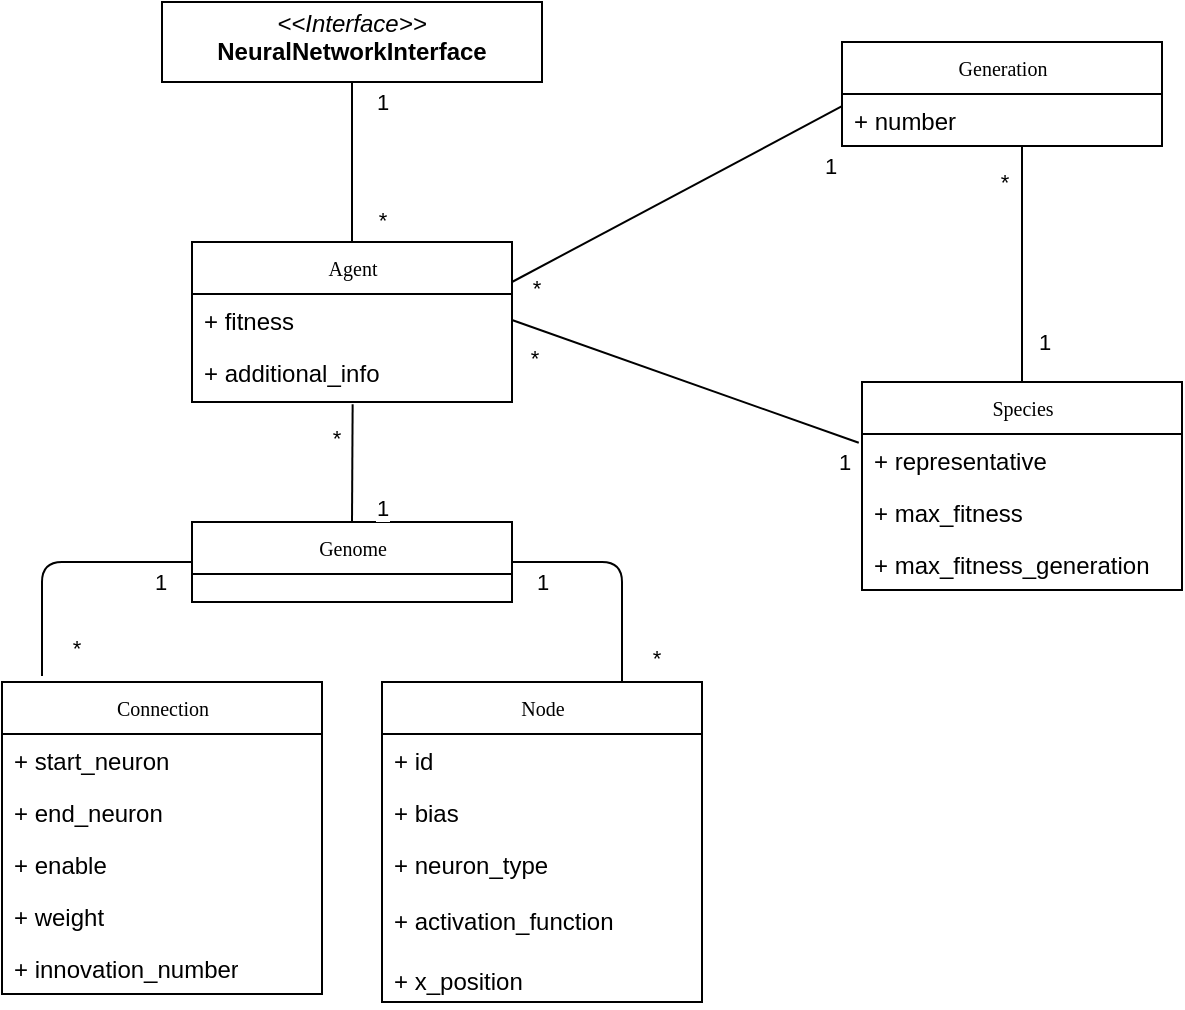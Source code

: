 <mxfile version="13.7.7" type="device" pages="2"><diagram name="class_diagramm" id="c4acf3e9-155e-7222-9cf6-157b1a14988f"><mxGraphModel dx="2062" dy="1060" grid="1" gridSize="10" guides="1" tooltips="1" connect="1" arrows="1" fold="1" page="1" pageScale="1" pageWidth="850" pageHeight="1100" background="#ffffff" math="0" shadow="0"><root><mxCell id="0"/><mxCell id="1" parent="0"/><mxCell id="I3ilSna2hqJPhcywHFN8-8" value="Connection" style="swimlane;html=1;fontStyle=0;childLayout=stackLayout;horizontal=1;startSize=26;fillColor=none;horizontalStack=0;resizeParent=1;resizeLast=0;collapsible=1;marginBottom=0;swimlaneFillColor=#ffffff;rounded=0;shadow=0;comic=0;labelBackgroundColor=none;strokeWidth=1;fontFamily=Verdana;fontSize=10;align=center;" vertex="1" parent="1"><mxGeometry x="20" y="350" width="160" height="156" as="geometry"/></mxCell><mxCell id="I3ilSna2hqJPhcywHFN8-9" value="+ start_neuron&lt;br&gt;" style="text;html=1;strokeColor=none;fillColor=none;align=left;verticalAlign=top;spacingLeft=4;spacingRight=4;whiteSpace=wrap;overflow=hidden;rotatable=0;points=[[0,0.5],[1,0.5]];portConstraint=eastwest;" vertex="1" parent="I3ilSna2hqJPhcywHFN8-8"><mxGeometry y="26" width="160" height="26" as="geometry"/></mxCell><mxCell id="I3ilSna2hqJPhcywHFN8-10" value="+ end_neuron" style="text;html=1;strokeColor=none;fillColor=none;align=left;verticalAlign=top;spacingLeft=4;spacingRight=4;whiteSpace=wrap;overflow=hidden;rotatable=0;points=[[0,0.5],[1,0.5]];portConstraint=eastwest;" vertex="1" parent="I3ilSna2hqJPhcywHFN8-8"><mxGeometry y="52" width="160" height="26" as="geometry"/></mxCell><mxCell id="I3ilSna2hqJPhcywHFN8-28" value="+ enable" style="text;html=1;strokeColor=none;fillColor=none;align=left;verticalAlign=top;spacingLeft=4;spacingRight=4;whiteSpace=wrap;overflow=hidden;rotatable=0;points=[[0,0.5],[1,0.5]];portConstraint=eastwest;" vertex="1" parent="I3ilSna2hqJPhcywHFN8-8"><mxGeometry y="78" width="160" height="26" as="geometry"/></mxCell><mxCell id="I3ilSna2hqJPhcywHFN8-29" value="+ weight" style="text;html=1;strokeColor=none;fillColor=none;align=left;verticalAlign=top;spacingLeft=4;spacingRight=4;whiteSpace=wrap;overflow=hidden;rotatable=0;points=[[0,0.5],[1,0.5]];portConstraint=eastwest;" vertex="1" parent="I3ilSna2hqJPhcywHFN8-8"><mxGeometry y="104" width="160" height="26" as="geometry"/></mxCell><mxCell id="I3ilSna2hqJPhcywHFN8-30" value="+ innovation_number" style="text;html=1;strokeColor=none;fillColor=none;align=left;verticalAlign=top;spacingLeft=4;spacingRight=4;whiteSpace=wrap;overflow=hidden;rotatable=0;points=[[0,0.5],[1,0.5]];portConstraint=eastwest;" vertex="1" parent="I3ilSna2hqJPhcywHFN8-8"><mxGeometry y="130" width="160" height="26" as="geometry"/></mxCell><mxCell id="I3ilSna2hqJPhcywHFN8-11" value="Node" style="swimlane;html=1;fontStyle=0;childLayout=stackLayout;horizontal=1;startSize=26;fillColor=none;horizontalStack=0;resizeParent=1;resizeLast=0;collapsible=1;marginBottom=0;swimlaneFillColor=#ffffff;rounded=0;shadow=0;comic=0;labelBackgroundColor=none;strokeWidth=1;fontFamily=Verdana;fontSize=10;align=center;" vertex="1" parent="1"><mxGeometry x="210" y="350" width="160" height="160" as="geometry"/></mxCell><mxCell id="I3ilSna2hqJPhcywHFN8-27" value="+ id" style="text;html=1;strokeColor=none;fillColor=none;align=left;verticalAlign=top;spacingLeft=4;spacingRight=4;whiteSpace=wrap;overflow=hidden;rotatable=0;points=[[0,0.5],[1,0.5]];portConstraint=eastwest;" vertex="1" parent="I3ilSna2hqJPhcywHFN8-11"><mxGeometry y="26" width="160" height="26" as="geometry"/></mxCell><mxCell id="I3ilSna2hqJPhcywHFN8-12" value="+ bias" style="text;html=1;strokeColor=none;fillColor=none;align=left;verticalAlign=top;spacingLeft=4;spacingRight=4;whiteSpace=wrap;overflow=hidden;rotatable=0;points=[[0,0.5],[1,0.5]];portConstraint=eastwest;" vertex="1" parent="I3ilSna2hqJPhcywHFN8-11"><mxGeometry y="52" width="160" height="26" as="geometry"/></mxCell><mxCell id="I3ilSna2hqJPhcywHFN8-13" value="+ neuron_type" style="text;html=1;strokeColor=none;fillColor=none;align=left;verticalAlign=top;spacingLeft=4;spacingRight=4;whiteSpace=wrap;overflow=hidden;rotatable=0;points=[[0,0.5],[1,0.5]];portConstraint=eastwest;" vertex="1" parent="I3ilSna2hqJPhcywHFN8-11"><mxGeometry y="78" width="160" height="28" as="geometry"/></mxCell><mxCell id="I3ilSna2hqJPhcywHFN8-25" value="+ activation_function&lt;br&gt;" style="text;html=1;strokeColor=none;fillColor=none;align=left;verticalAlign=top;spacingLeft=4;spacingRight=4;whiteSpace=wrap;overflow=hidden;rotatable=0;points=[[0,0.5],[1,0.5]];portConstraint=eastwest;" vertex="1" parent="I3ilSna2hqJPhcywHFN8-11"><mxGeometry y="106" width="160" height="30" as="geometry"/></mxCell><mxCell id="I3ilSna2hqJPhcywHFN8-26" value="+ x_position" style="text;html=1;strokeColor=none;fillColor=none;align=left;verticalAlign=top;spacingLeft=4;spacingRight=4;whiteSpace=wrap;overflow=hidden;rotatable=0;points=[[0,0.5],[1,0.5]];portConstraint=eastwest;" vertex="1" parent="I3ilSna2hqJPhcywHFN8-11"><mxGeometry y="136" width="160" height="24" as="geometry"/></mxCell><mxCell id="I3ilSna2hqJPhcywHFN8-1" value="Genome" style="swimlane;html=1;fontStyle=0;childLayout=stackLayout;horizontal=1;startSize=26;fillColor=none;horizontalStack=0;resizeParent=1;resizeLast=0;collapsible=1;marginBottom=0;swimlaneFillColor=#ffffff;rounded=0;shadow=0;comic=0;labelBackgroundColor=none;strokeWidth=1;fontFamily=Verdana;fontSize=10;align=center;" vertex="1" parent="1"><mxGeometry x="115" y="270" width="160" height="40" as="geometry"/></mxCell><mxCell id="17acba5748e5396b-20" value="Agent" style="swimlane;html=1;fontStyle=0;childLayout=stackLayout;horizontal=1;startSize=26;fillColor=none;horizontalStack=0;resizeParent=1;resizeLast=0;collapsible=1;marginBottom=0;swimlaneFillColor=#ffffff;rounded=0;shadow=0;comic=0;labelBackgroundColor=none;strokeWidth=1;fontFamily=Verdana;fontSize=10;align=center;" parent="1" vertex="1"><mxGeometry x="115" y="130" width="160" height="80" as="geometry"/></mxCell><mxCell id="17acba5748e5396b-21" value="+ fitness" style="text;html=1;strokeColor=none;fillColor=none;align=left;verticalAlign=top;spacingLeft=4;spacingRight=4;whiteSpace=wrap;overflow=hidden;rotatable=0;points=[[0,0.5],[1,0.5]];portConstraint=eastwest;" parent="17acba5748e5396b-20" vertex="1"><mxGeometry y="26" width="160" height="26" as="geometry"/></mxCell><mxCell id="17acba5748e5396b-24" value="+ additional_info&lt;br&gt;" style="text;html=1;strokeColor=none;fillColor=none;align=left;verticalAlign=top;spacingLeft=4;spacingRight=4;whiteSpace=wrap;overflow=hidden;rotatable=0;points=[[0,0.5],[1,0.5]];portConstraint=eastwest;" parent="17acba5748e5396b-20" vertex="1"><mxGeometry y="52" width="160" height="26" as="geometry"/></mxCell><mxCell id="I3ilSna2hqJPhcywHFN8-5" value="Generation" style="swimlane;html=1;fontStyle=0;childLayout=stackLayout;horizontal=1;startSize=26;fillColor=none;horizontalStack=0;resizeParent=1;resizeLast=0;collapsible=1;marginBottom=0;swimlaneFillColor=#ffffff;rounded=0;shadow=0;comic=0;labelBackgroundColor=none;strokeWidth=1;fontFamily=Verdana;fontSize=10;align=center;" vertex="1" parent="1"><mxGeometry x="440" y="30" width="160" height="52" as="geometry"/></mxCell><mxCell id="I3ilSna2hqJPhcywHFN8-6" value="+ number" style="text;html=1;strokeColor=none;fillColor=none;align=left;verticalAlign=top;spacingLeft=4;spacingRight=4;whiteSpace=wrap;overflow=hidden;rotatable=0;points=[[0,0.5],[1,0.5]];portConstraint=eastwest;" vertex="1" parent="I3ilSna2hqJPhcywHFN8-5"><mxGeometry y="26" width="160" height="26" as="geometry"/></mxCell><mxCell id="I3ilSna2hqJPhcywHFN8-34" value="Species" style="swimlane;html=1;fontStyle=0;childLayout=stackLayout;horizontal=1;startSize=26;fillColor=none;horizontalStack=0;resizeParent=1;resizeLast=0;collapsible=1;marginBottom=0;swimlaneFillColor=#ffffff;rounded=0;shadow=0;comic=0;labelBackgroundColor=none;strokeWidth=1;fontFamily=Verdana;fontSize=10;align=center;" vertex="1" parent="1"><mxGeometry x="450" y="200" width="160" height="104" as="geometry"/></mxCell><mxCell id="I3ilSna2hqJPhcywHFN8-35" value="+ representative" style="text;html=1;strokeColor=none;fillColor=none;align=left;verticalAlign=top;spacingLeft=4;spacingRight=4;whiteSpace=wrap;overflow=hidden;rotatable=0;points=[[0,0.5],[1,0.5]];portConstraint=eastwest;" vertex="1" parent="I3ilSna2hqJPhcywHFN8-34"><mxGeometry y="26" width="160" height="26" as="geometry"/></mxCell><mxCell id="I3ilSna2hqJPhcywHFN8-46" value="+ max_fitness" style="text;html=1;strokeColor=none;fillColor=none;align=left;verticalAlign=top;spacingLeft=4;spacingRight=4;whiteSpace=wrap;overflow=hidden;rotatable=0;points=[[0,0.5],[1,0.5]];portConstraint=eastwest;" vertex="1" parent="I3ilSna2hqJPhcywHFN8-34"><mxGeometry y="52" width="160" height="26" as="geometry"/></mxCell><mxCell id="I3ilSna2hqJPhcywHFN8-47" value="+ max_fitness_generation" style="text;html=1;strokeColor=none;fillColor=none;align=left;verticalAlign=top;spacingLeft=4;spacingRight=4;whiteSpace=wrap;overflow=hidden;rotatable=0;points=[[0,0.5],[1,0.5]];portConstraint=eastwest;" vertex="1" parent="I3ilSna2hqJPhcywHFN8-34"><mxGeometry y="78" width="160" height="26" as="geometry"/></mxCell><mxCell id="5d2195bd80daf111-15" value="&lt;p style=&quot;margin: 0px ; margin-top: 4px ; text-align: center&quot;&gt;&lt;i&gt;&amp;lt;&amp;lt;Interface&amp;gt;&amp;gt;&lt;/i&gt;&lt;br&gt;&lt;b&gt;NeuralNetworkInterface&lt;/b&gt;&lt;/p&gt;&lt;p style=&quot;margin: 0px ; margin-left: 4px&quot;&gt;&lt;span&gt;&amp;nbsp;&lt;/span&gt;&lt;br&gt;&lt;/p&gt;" style="verticalAlign=top;align=left;overflow=fill;fontSize=12;fontFamily=Helvetica;html=1;rounded=0;shadow=0;comic=0;labelBackgroundColor=none;strokeWidth=1" parent="1" vertex="1"><mxGeometry x="100" y="10" width="190" height="40" as="geometry"/></mxCell><mxCell id="I3ilSna2hqJPhcywHFN8-15" value="" style="endArrow=none;html=1;entryX=0;entryY=0.5;entryDx=0;entryDy=0;" edge="1" parent="1" target="I3ilSna2hqJPhcywHFN8-1"><mxGeometry width="50" height="50" relative="1" as="geometry"><mxPoint x="40" y="347" as="sourcePoint"/><mxPoint x="470" y="250" as="targetPoint"/><Array as="points"><mxPoint x="40" y="290"/></Array></mxGeometry></mxCell><mxCell id="I3ilSna2hqJPhcywHFN8-16" value="*" style="edgeLabel;html=1;align=center;verticalAlign=middle;resizable=0;points=[];" vertex="1" connectable="0" parent="I3ilSna2hqJPhcywHFN8-15"><mxGeometry x="-0.788" y="-2" relative="1" as="geometry"><mxPoint x="15.14" as="offset"/></mxGeometry></mxCell><mxCell id="I3ilSna2hqJPhcywHFN8-17" value="1" style="edgeLabel;html=1;align=center;verticalAlign=middle;resizable=0;points=[];" vertex="1" connectable="0" parent="I3ilSna2hqJPhcywHFN8-15"><mxGeometry x="0.727" y="-1" relative="1" as="geometry"><mxPoint x="1.48" y="9" as="offset"/></mxGeometry></mxCell><mxCell id="I3ilSna2hqJPhcywHFN8-18" value="" style="endArrow=none;html=1;exitX=0.75;exitY=0;exitDx=0;exitDy=0;entryX=1;entryY=0.5;entryDx=0;entryDy=0;" edge="1" parent="1" source="I3ilSna2hqJPhcywHFN8-11" target="I3ilSna2hqJPhcywHFN8-1"><mxGeometry width="50" height="50" relative="1" as="geometry"><mxPoint x="243.2" y="350.0" as="sourcePoint"/><mxPoint x="180" y="150" as="targetPoint"/><Array as="points"><mxPoint x="330" y="290"/></Array></mxGeometry></mxCell><mxCell id="I3ilSna2hqJPhcywHFN8-19" value="*" style="edgeLabel;html=1;align=center;verticalAlign=middle;resizable=0;points=[];" vertex="1" connectable="0" parent="I3ilSna2hqJPhcywHFN8-18"><mxGeometry x="-0.788" y="-2" relative="1" as="geometry"><mxPoint x="15.14" as="offset"/></mxGeometry></mxCell><mxCell id="I3ilSna2hqJPhcywHFN8-20" value="1" style="edgeLabel;html=1;align=center;verticalAlign=middle;resizable=0;points=[];" vertex="1" connectable="0" parent="I3ilSna2hqJPhcywHFN8-18"><mxGeometry x="0.727" y="-1" relative="1" as="geometry"><mxPoint x="-0.69" y="11" as="offset"/></mxGeometry></mxCell><mxCell id="I3ilSna2hqJPhcywHFN8-21" value="" style="endArrow=none;html=1;entryX=0.5;entryY=0;entryDx=0;entryDy=0;exitX=0.502;exitY=1.118;exitDx=0;exitDy=0;exitPerimeter=0;" edge="1" parent="1" source="17acba5748e5396b-24" target="I3ilSna2hqJPhcywHFN8-1"><mxGeometry width="50" height="50" relative="1" as="geometry"><mxPoint x="530" y="210" as="sourcePoint"/><mxPoint x="250.0" y="159.0" as="targetPoint"/></mxGeometry></mxCell><mxCell id="I3ilSna2hqJPhcywHFN8-22" value="*" style="edgeLabel;html=1;align=center;verticalAlign=middle;resizable=0;points=[];" vertex="1" connectable="0" parent="I3ilSna2hqJPhcywHFN8-21"><mxGeometry x="-0.788" y="-2" relative="1" as="geometry"><mxPoint x="-6.96" y="10.66" as="offset"/></mxGeometry></mxCell><mxCell id="I3ilSna2hqJPhcywHFN8-23" value="1" style="edgeLabel;html=1;align=center;verticalAlign=middle;resizable=0;points=[];" vertex="1" connectable="0" parent="I3ilSna2hqJPhcywHFN8-21"><mxGeometry x="0.727" y="-1" relative="1" as="geometry"><mxPoint x="15.96" y="0.66" as="offset"/></mxGeometry></mxCell><mxCell id="I3ilSna2hqJPhcywHFN8-31" value="" style="endArrow=none;html=1;entryX=0.5;entryY=1;entryDx=0;entryDy=0;exitX=0.5;exitY=0;exitDx=0;exitDy=0;" edge="1" parent="1" source="17acba5748e5396b-20" target="5d2195bd80daf111-15"><mxGeometry width="50" height="50" relative="1" as="geometry"><mxPoint x="420" y="300" as="sourcePoint"/><mxPoint x="470" y="250" as="targetPoint"/></mxGeometry></mxCell><mxCell id="I3ilSna2hqJPhcywHFN8-32" value="*" style="edgeLabel;html=1;align=center;verticalAlign=middle;resizable=0;points=[];" vertex="1" connectable="0" parent="I3ilSna2hqJPhcywHFN8-31"><mxGeometry x="-0.716" y="-1" relative="1" as="geometry"><mxPoint x="14" as="offset"/></mxGeometry></mxCell><mxCell id="I3ilSna2hqJPhcywHFN8-33" value="1" style="edgeLabel;html=1;align=center;verticalAlign=middle;resizable=0;points=[];" vertex="1" connectable="0" parent="I3ilSna2hqJPhcywHFN8-31"><mxGeometry x="0.749" y="-1" relative="1" as="geometry"><mxPoint x="14" as="offset"/></mxGeometry></mxCell><mxCell id="I3ilSna2hqJPhcywHFN8-36" value="" style="endArrow=none;html=1;entryX=-0.01;entryY=0.168;entryDx=0;entryDy=0;exitX=1;exitY=0.5;exitDx=0;exitDy=0;entryPerimeter=0;" edge="1" parent="1" source="17acba5748e5396b-21" target="I3ilSna2hqJPhcywHFN8-35"><mxGeometry width="50" height="50" relative="1" as="geometry"><mxPoint x="350.32" y="159.998" as="sourcePoint"/><mxPoint x="350" y="218.93" as="targetPoint"/></mxGeometry></mxCell><mxCell id="I3ilSna2hqJPhcywHFN8-37" value="*" style="edgeLabel;html=1;align=center;verticalAlign=middle;resizable=0;points=[];" vertex="1" connectable="0" parent="I3ilSna2hqJPhcywHFN8-36"><mxGeometry x="-0.788" y="-2" relative="1" as="geometry"><mxPoint x="-6.96" y="10.66" as="offset"/></mxGeometry></mxCell><mxCell id="I3ilSna2hqJPhcywHFN8-38" value="1" style="edgeLabel;html=1;align=center;verticalAlign=middle;resizable=0;points=[];" vertex="1" connectable="0" parent="I3ilSna2hqJPhcywHFN8-36"><mxGeometry x="0.727" y="-1" relative="1" as="geometry"><mxPoint x="15.96" y="17.14" as="offset"/></mxGeometry></mxCell><mxCell id="I3ilSna2hqJPhcywHFN8-40" value="" style="endArrow=none;html=1;entryX=0.5;entryY=0;entryDx=0;entryDy=0;" edge="1" parent="1" target="I3ilSna2hqJPhcywHFN8-34"><mxGeometry width="50" height="50" relative="1" as="geometry"><mxPoint x="530" y="82" as="sourcePoint"/><mxPoint x="458.4" y="240.368" as="targetPoint"/></mxGeometry></mxCell><mxCell id="I3ilSna2hqJPhcywHFN8-41" value="*" style="edgeLabel;html=1;align=center;verticalAlign=middle;resizable=0;points=[];" vertex="1" connectable="0" parent="I3ilSna2hqJPhcywHFN8-40"><mxGeometry x="-0.788" y="-2" relative="1" as="geometry"><mxPoint x="-6.96" y="5.42" as="offset"/></mxGeometry></mxCell><mxCell id="I3ilSna2hqJPhcywHFN8-42" value="1" style="edgeLabel;html=1;align=center;verticalAlign=middle;resizable=0;points=[];" vertex="1" connectable="0" parent="I3ilSna2hqJPhcywHFN8-40"><mxGeometry x="0.727" y="-1" relative="1" as="geometry"><mxPoint x="11.51" y="-4.15" as="offset"/></mxGeometry></mxCell><mxCell id="I3ilSna2hqJPhcywHFN8-43" value="" style="endArrow=none;html=1;entryX=0;entryY=0.235;entryDx=0;entryDy=0;exitX=1;exitY=0.25;exitDx=0;exitDy=0;entryPerimeter=0;" edge="1" parent="1" source="17acba5748e5396b-20" target="I3ilSna2hqJPhcywHFN8-6"><mxGeometry width="50" height="50" relative="1" as="geometry"><mxPoint x="285.0" y="179.0" as="sourcePoint"/><mxPoint x="458.4" y="240.368" as="targetPoint"/></mxGeometry></mxCell><mxCell id="I3ilSna2hqJPhcywHFN8-44" value="*" style="edgeLabel;html=1;align=center;verticalAlign=middle;resizable=0;points=[];" vertex="1" connectable="0" parent="I3ilSna2hqJPhcywHFN8-43"><mxGeometry x="-0.788" y="-2" relative="1" as="geometry"><mxPoint x="-6.96" y="10.66" as="offset"/></mxGeometry></mxCell><mxCell id="I3ilSna2hqJPhcywHFN8-45" value="1" style="edgeLabel;html=1;align=center;verticalAlign=middle;resizable=0;points=[];" vertex="1" connectable="0" parent="I3ilSna2hqJPhcywHFN8-43"><mxGeometry x="0.727" y="-1" relative="1" as="geometry"><mxPoint x="15.96" y="17.14" as="offset"/></mxGeometry></mxCell></root></mxGraphModel></diagram><diagram id="LQvTNatRcsKCt3hl_in9" name="library_interface"><mxGraphModel dx="2062" dy="1060" grid="1" gridSize="10" guides="1" tooltips="1" connect="1" arrows="1" fold="1" page="1" pageScale="1" pageWidth="850" pageHeight="1100" math="0" shadow="0"><root><mxCell id="6yzEGHFGnAu_jI3Cnou4-0"/><mxCell id="6yzEGHFGnAu_jI3Cnou4-1" parent="6yzEGHFGnAu_jI3Cnou4-0"/><mxCell id="khlpAmNcHn9MKzhdoz55-44" value="&lt;p style=&quot;margin: 0px ; margin-top: 4px ; text-align: center&quot;&gt;&lt;i&gt;&amp;lt;&amp;lt;Interface&amp;gt;&amp;gt;&lt;/i&gt;&lt;br&gt;&lt;b&gt;NeatReporter&lt;/b&gt;&lt;/p&gt;&lt;hr size=&quot;1&quot;&gt;&lt;p style=&quot;margin: 0px ; margin-left: 4px&quot;&gt;+ on_initialization()&lt;br&gt;+ on_generation_evaluation_start()&lt;/p&gt;&lt;p style=&quot;margin: 0px ; margin-left: 4px&quot;&gt;+ on_generation_evaluation_end()&lt;/p&gt;&lt;p style=&quot;margin: 0px ; margin-left: 4px&quot;&gt;+ on_agent_evaluation_start()&lt;/p&gt;&lt;p style=&quot;margin: 0px ; margin-left: 4px&quot;&gt;+ on_agent_evaluation_end()&lt;/p&gt;&lt;p style=&quot;margin: 0px ; margin-left: 4px&quot;&gt;+ on_reproduction_start()&lt;/p&gt;&lt;p style=&quot;margin: 0px ; margin-left: 4px&quot;&gt;+ on_reproduction_end()&lt;/p&gt;&lt;p style=&quot;margin: 0px ; margin-left: 4px&quot;&gt;+ on_compose_offspring_start()&lt;/p&gt;&lt;p style=&quot;margin: 0px ; margin-left: 4px&quot;&gt;+ on_compose_offspring_end()&lt;/p&gt;&lt;p style=&quot;margin: 0px ; margin-left: 4px&quot;&gt;+ on_finish()&lt;/p&gt;&lt;p style=&quot;margin: 0px ; margin-left: 4px&quot;&gt;+ on_cleanup()&lt;/p&gt;" style="verticalAlign=top;align=left;overflow=fill;fontSize=12;fontFamily=Helvetica;html=1;" vertex="1" parent="6yzEGHFGnAu_jI3Cnou4-1"><mxGeometry x="392.5" y="150" width="255" height="210" as="geometry"/></mxCell><mxCell id="khlpAmNcHn9MKzhdoz55-45" value="&lt;p style=&quot;margin: 0px ; margin-top: 4px ; text-align: center&quot;&gt;&lt;i&gt;&amp;lt;&amp;lt;Interface&amp;gt;&amp;gt;&lt;/i&gt;&lt;br&gt;&lt;b&gt;NeatOptimizer&lt;/b&gt;&lt;/p&gt;&lt;hr size=&quot;1&quot;&gt;&lt;p style=&quot;margin: 0px ; margin-left: 4px&quot;&gt;+ evaluate()&lt;br&gt;+ add_neat_reporter()&lt;/p&gt;&lt;p style=&quot;margin: 0px ; margin-left: 4px&quot;&gt;+ remove_neat_reporter()&lt;/p&gt;&lt;p style=&quot;margin: 0px ; margin-left: 4px&quot;&gt;+ set_callback()&lt;/p&gt;&lt;p style=&quot;margin: 0px ; margin-left: 4px&quot;&gt;+ remove_callback()&lt;/p&gt;" style="verticalAlign=top;align=left;overflow=fill;fontSize=12;fontFamily=Helvetica;html=1;" vertex="1" parent="6yzEGHFGnAu_jI3Cnou4-1"><mxGeometry x="70" y="300" width="220" height="130" as="geometry"/></mxCell><mxCell id="khlpAmNcHn9MKzhdoz55-46" value="&lt;p style=&quot;margin: 0px ; margin-top: 4px ; text-align: center&quot;&gt;&lt;i&gt;&amp;lt;&amp;lt;Interface&amp;gt;&amp;gt;&lt;/i&gt;&lt;br&gt;&lt;b&gt;NeatOptimizerCallback&lt;/b&gt;&lt;/p&gt;&lt;hr size=&quot;1&quot;&gt;&lt;p style=&quot;margin: 0px ; margin-left: 4px&quot;&gt;&lt;/p&gt;&lt;p style=&quot;margin: 0px ; margin-left: 4px&quot;&gt;+ on_finish()&lt;br&gt;&lt;/p&gt;" style="verticalAlign=top;align=left;overflow=fill;fontSize=12;fontFamily=Helvetica;html=1;" vertex="1" parent="6yzEGHFGnAu_jI3Cnou4-1"><mxGeometry x="425" y="470" width="190" height="70" as="geometry"/></mxCell><mxCell id="khlpAmNcHn9MKzhdoz55-47" value="" style="endArrow=none;html=1;exitX=0.5;exitY=0;exitDx=0;exitDy=0;entryX=-0.006;entryY=0.224;entryDx=0;entryDy=0;entryPerimeter=0;" edge="1" parent="6yzEGHFGnAu_jI3Cnou4-1" source="khlpAmNcHn9MKzhdoz55-45" target="khlpAmNcHn9MKzhdoz55-44"><mxGeometry width="50" height="50" relative="1" as="geometry"><mxPoint x="400" y="460" as="sourcePoint"/><mxPoint x="450" y="410" as="targetPoint"/><Array as="points"><mxPoint x="180" y="198"/></Array></mxGeometry></mxCell><mxCell id="khlpAmNcHn9MKzhdoz55-51" value="1" style="edgeLabel;html=1;align=center;verticalAlign=middle;resizable=0;points=[];" vertex="1" connectable="0" parent="khlpAmNcHn9MKzhdoz55-47"><mxGeometry x="-0.904" y="-2" relative="1" as="geometry"><mxPoint x="8" as="offset"/></mxGeometry></mxCell><mxCell id="X-_8UWGLM_aSgEadFvU8-0" value="*" style="edgeLabel;html=1;align=center;verticalAlign=middle;resizable=0;points=[];" vertex="1" connectable="0" parent="khlpAmNcHn9MKzhdoz55-47"><mxGeometry x="0.885" relative="1" as="geometry"><mxPoint y="-17.12" as="offset"/></mxGeometry></mxCell><mxCell id="X-_8UWGLM_aSgEadFvU8-1" value="1" style="edgeLabel;html=1;align=center;verticalAlign=middle;resizable=0;points=[];" vertex="1" connectable="0" parent="khlpAmNcHn9MKzhdoz55-47"><mxGeometry x="-0.904" y="-2" relative="1" as="geometry"><mxPoint x="8" y="165" as="offset"/></mxGeometry></mxCell><mxCell id="X-_8UWGLM_aSgEadFvU8-2" value="1" style="edgeLabel;html=1;align=center;verticalAlign=middle;resizable=0;points=[];" vertex="1" connectable="0" parent="khlpAmNcHn9MKzhdoz55-47"><mxGeometry x="-0.904" y="-2" relative="1" as="geometry"><mxPoint x="228" y="225" as="offset"/></mxGeometry></mxCell><mxCell id="khlpAmNcHn9MKzhdoz55-48" value="" style="endArrow=none;html=1;exitX=0.5;exitY=1;exitDx=0;exitDy=0;" edge="1" parent="6yzEGHFGnAu_jI3Cnou4-1" source="khlpAmNcHn9MKzhdoz55-45"><mxGeometry width="50" height="50" relative="1" as="geometry"><mxPoint x="195" y="572.04" as="sourcePoint"/><mxPoint x="426" y="520" as="targetPoint"/><Array as="points"><mxPoint x="180" y="520"/></Array></mxGeometry></mxCell><mxCell id="khlpAmNcHn9MKzhdoz55-49" value="" style="endArrow=block;endSize=16;endFill=0;html=1;entryX=0.5;entryY=1;entryDx=0;entryDy=0;exitX=0.5;exitY=0;exitDx=0;exitDy=0;" edge="1" parent="6yzEGHFGnAu_jI3Cnou4-1" source="khlpAmNcHn9MKzhdoz55-46" target="khlpAmNcHn9MKzhdoz55-44"><mxGeometry width="160" relative="1" as="geometry"><mxPoint x="520" y="420" as="sourcePoint"/><mxPoint x="585" y="340" as="targetPoint"/></mxGeometry></mxCell></root></mxGraphModel></diagram></mxfile>